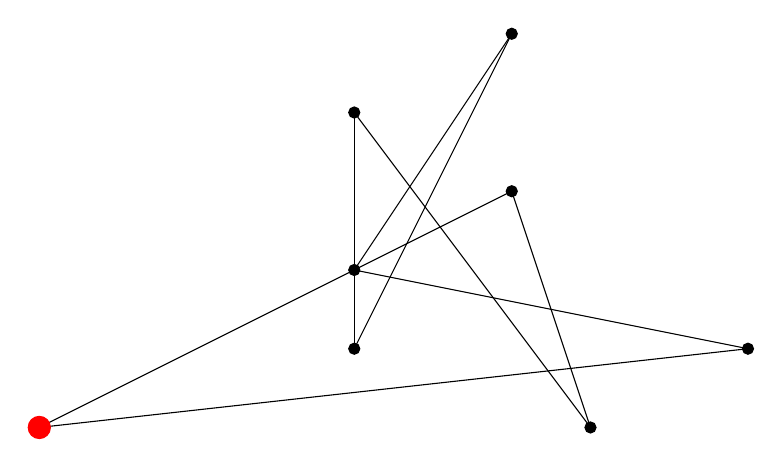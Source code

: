 \draw [black] (0, 0) -- (9, 1);
\filldraw [black] (0, 0) circle (2pt);
\draw [black] (9, 1) --(4, 2);
\filldraw [black] (9, 1) circle (2pt);
\draw [black] (4, 2) --(6, 5);
\filldraw [black] (4, 2) circle (2pt);
\draw [black] (6, 5) --(4, 1);
\filldraw [black] (6, 5) circle (2pt);
\draw [black] (4, 1) --(4, 4);
\filldraw [black] (4, 1) circle (2pt);
\draw [black] (4, 4) --(7, 0);
\filldraw [black] (4, 4) circle (2pt);
\draw [black] (7, 0) --(6, 3);
\filldraw [black] (7, 0) circle (2pt);
\draw [black] (6, 3) --(0, 0);
\filldraw (6, 3) [black] circle (2pt);
\filldraw [red] (0, 0) circle (4pt);
